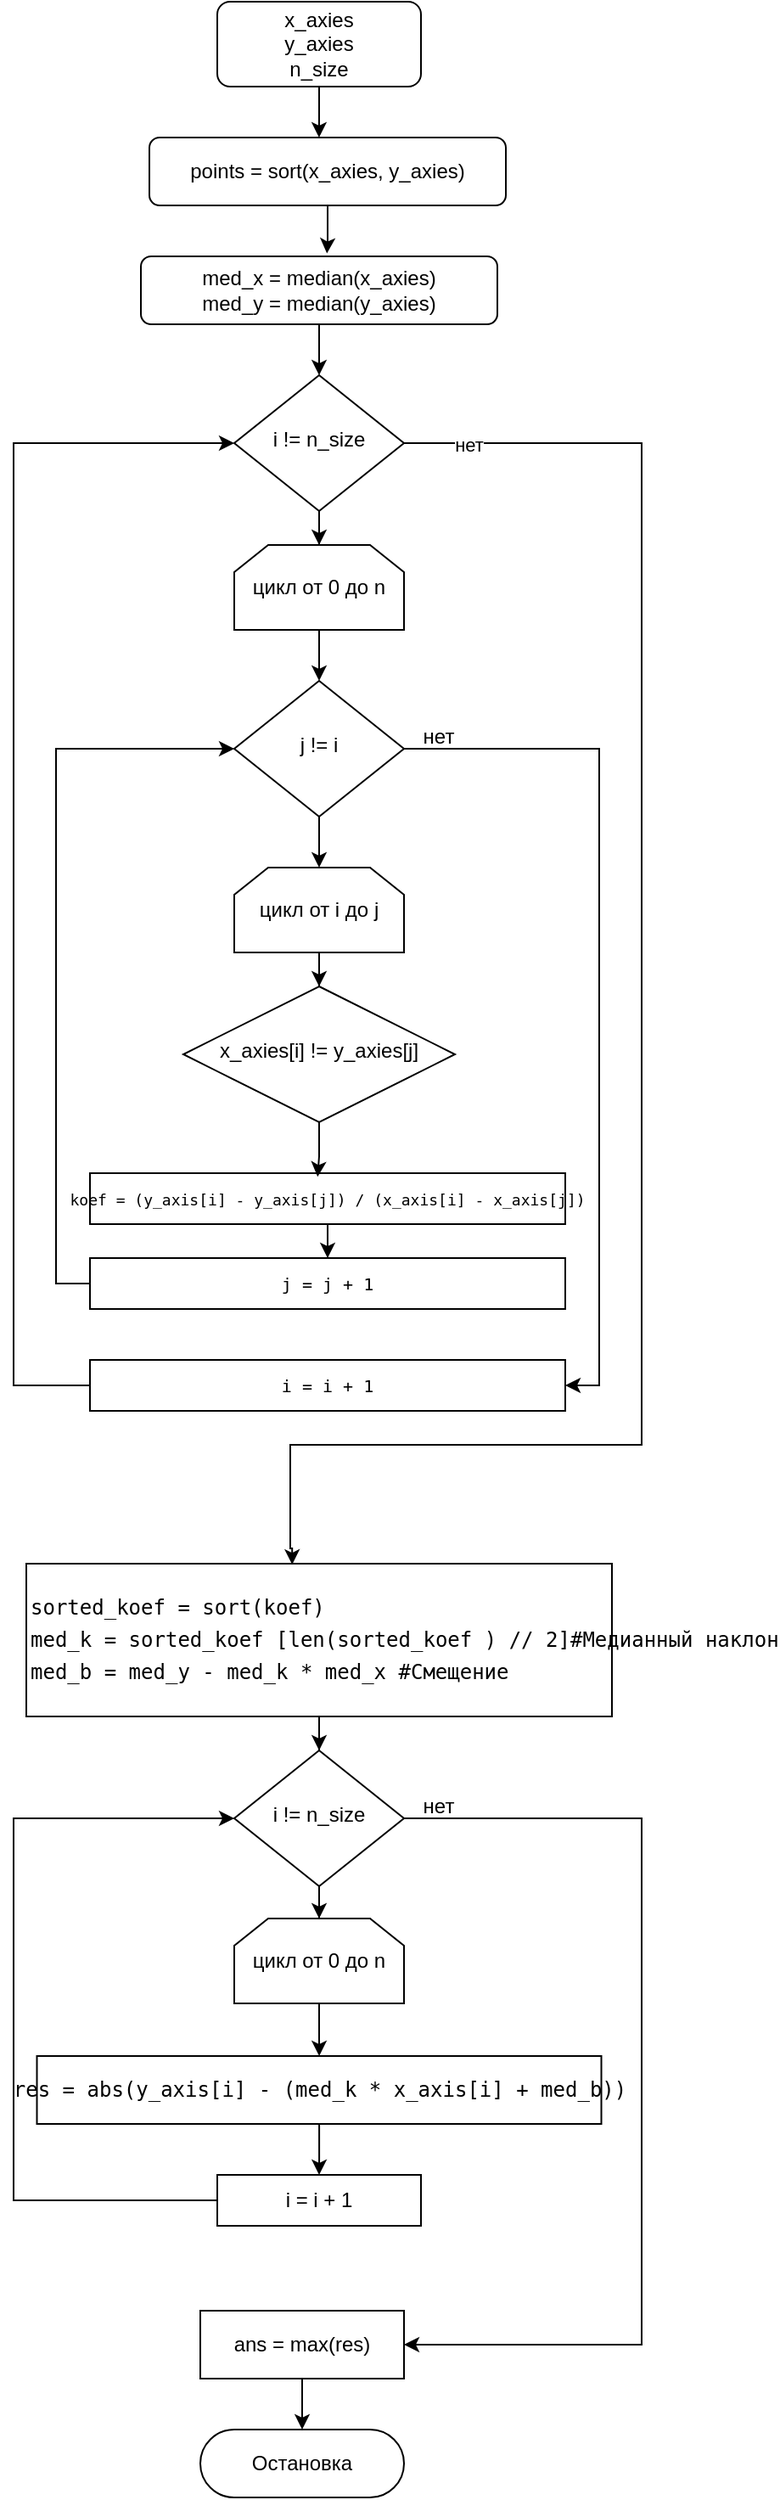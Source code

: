 <mxfile version="26.1.0">
  <diagram id="C5RBs43oDa-KdzZeNtuy" name="Page-1">
    <mxGraphModel dx="2868" dy="2713" grid="1" gridSize="10" guides="1" tooltips="1" connect="1" arrows="1" fold="1" page="1" pageScale="1" pageWidth="827" pageHeight="1169" math="0" shadow="0">
      <root>
        <mxCell id="WIyWlLk6GJQsqaUBKTNV-0" />
        <mxCell id="WIyWlLk6GJQsqaUBKTNV-1" parent="WIyWlLk6GJQsqaUBKTNV-0" />
        <mxCell id="WIyWlLk6GJQsqaUBKTNV-3" value="x_axies&lt;br&gt;y_axies&lt;div&gt;n_size&lt;/div&gt;" style="rounded=1;whiteSpace=wrap;html=1;fontSize=12;glass=0;strokeWidth=1;shadow=0;" parent="WIyWlLk6GJQsqaUBKTNV-1" vertex="1">
          <mxGeometry x="130" y="-20" width="120" height="50" as="geometry" />
        </mxCell>
        <mxCell id="inFSgU3ybnLOLT3lxpyc-0" value="points = sort(x_axies, y_axies)" style="rounded=1;whiteSpace=wrap;html=1;fontSize=12;glass=0;strokeWidth=1;shadow=0;" vertex="1" parent="WIyWlLk6GJQsqaUBKTNV-1">
          <mxGeometry x="90" y="60" width="210" height="40" as="geometry" />
        </mxCell>
        <mxCell id="inFSgU3ybnLOLT3lxpyc-1" style="edgeStyle=orthogonalEdgeStyle;rounded=0;orthogonalLoop=1;jettySize=auto;html=1;entryX=0.476;entryY=0;entryDx=0;entryDy=0;entryPerimeter=0;" edge="1" parent="WIyWlLk6GJQsqaUBKTNV-1" source="WIyWlLk6GJQsqaUBKTNV-3" target="inFSgU3ybnLOLT3lxpyc-0">
          <mxGeometry relative="1" as="geometry" />
        </mxCell>
        <mxCell id="inFSgU3ybnLOLT3lxpyc-5" style="edgeStyle=orthogonalEdgeStyle;rounded=0;orthogonalLoop=1;jettySize=auto;html=1;entryX=0.5;entryY=0;entryDx=0;entryDy=0;" edge="1" parent="WIyWlLk6GJQsqaUBKTNV-1" source="inFSgU3ybnLOLT3lxpyc-2" target="inFSgU3ybnLOLT3lxpyc-4">
          <mxGeometry relative="1" as="geometry" />
        </mxCell>
        <mxCell id="inFSgU3ybnLOLT3lxpyc-2" value="med_x = median(x_axies)&lt;br&gt;med_y = median(y_axies)" style="rounded=1;whiteSpace=wrap;html=1;fontSize=12;glass=0;strokeWidth=1;shadow=0;" vertex="1" parent="WIyWlLk6GJQsqaUBKTNV-1">
          <mxGeometry x="85" y="130" width="210" height="40" as="geometry" />
        </mxCell>
        <mxCell id="inFSgU3ybnLOLT3lxpyc-3" style="edgeStyle=orthogonalEdgeStyle;rounded=0;orthogonalLoop=1;jettySize=auto;html=1;entryX=0.522;entryY=-0.044;entryDx=0;entryDy=0;entryPerimeter=0;" edge="1" parent="WIyWlLk6GJQsqaUBKTNV-1" source="inFSgU3ybnLOLT3lxpyc-0" target="inFSgU3ybnLOLT3lxpyc-2">
          <mxGeometry relative="1" as="geometry" />
        </mxCell>
        <mxCell id="inFSgU3ybnLOLT3lxpyc-15" style="edgeStyle=orthogonalEdgeStyle;rounded=0;orthogonalLoop=1;jettySize=auto;html=1;entryX=0.5;entryY=0;entryDx=0;entryDy=0;" edge="1" parent="WIyWlLk6GJQsqaUBKTNV-1" source="inFSgU3ybnLOLT3lxpyc-4" target="inFSgU3ybnLOLT3lxpyc-14">
          <mxGeometry relative="1" as="geometry" />
        </mxCell>
        <mxCell id="inFSgU3ybnLOLT3lxpyc-32" style="edgeStyle=orthogonalEdgeStyle;rounded=0;orthogonalLoop=1;jettySize=auto;html=1;entryX=0.454;entryY=0.006;entryDx=0;entryDy=0;entryPerimeter=0;" edge="1" parent="WIyWlLk6GJQsqaUBKTNV-1" source="inFSgU3ybnLOLT3lxpyc-4" target="inFSgU3ybnLOLT3lxpyc-31">
          <mxGeometry relative="1" as="geometry">
            <Array as="points">
              <mxPoint x="380" y="240" />
              <mxPoint x="380" y="830" />
              <mxPoint x="173" y="830" />
              <mxPoint x="173" y="891" />
              <mxPoint x="174" y="891" />
            </Array>
          </mxGeometry>
        </mxCell>
        <mxCell id="inFSgU3ybnLOLT3lxpyc-33" value="нет" style="edgeLabel;html=1;align=center;verticalAlign=middle;resizable=0;points=[];" vertex="1" connectable="0" parent="inFSgU3ybnLOLT3lxpyc-32">
          <mxGeometry x="-0.926" y="-1" relative="1" as="geometry">
            <mxPoint as="offset" />
          </mxGeometry>
        </mxCell>
        <mxCell id="inFSgU3ybnLOLT3lxpyc-4" value="i != n_size" style="rhombus;whiteSpace=wrap;html=1;shadow=0;fontFamily=Helvetica;fontSize=12;align=center;strokeWidth=1;spacing=6;spacingTop=-4;" vertex="1" parent="WIyWlLk6GJQsqaUBKTNV-1">
          <mxGeometry x="140" y="200" width="100" height="80" as="geometry" />
        </mxCell>
        <mxCell id="inFSgU3ybnLOLT3lxpyc-18" style="edgeStyle=orthogonalEdgeStyle;rounded=0;orthogonalLoop=1;jettySize=auto;html=1;entryX=0.5;entryY=0;entryDx=0;entryDy=0;" edge="1" parent="WIyWlLk6GJQsqaUBKTNV-1" source="inFSgU3ybnLOLT3lxpyc-6" target="inFSgU3ybnLOLT3lxpyc-17">
          <mxGeometry relative="1" as="geometry" />
        </mxCell>
        <mxCell id="inFSgU3ybnLOLT3lxpyc-27" style="edgeStyle=orthogonalEdgeStyle;rounded=0;orthogonalLoop=1;jettySize=auto;html=1;entryX=1;entryY=0.5;entryDx=0;entryDy=0;" edge="1" parent="WIyWlLk6GJQsqaUBKTNV-1" source="inFSgU3ybnLOLT3lxpyc-6" target="inFSgU3ybnLOLT3lxpyc-28">
          <mxGeometry relative="1" as="geometry">
            <mxPoint x="370" y="800" as="targetPoint" />
            <Array as="points">
              <mxPoint x="355" y="420" />
              <mxPoint x="355" y="795" />
            </Array>
          </mxGeometry>
        </mxCell>
        <mxCell id="inFSgU3ybnLOLT3lxpyc-6" value="j != i" style="rhombus;whiteSpace=wrap;html=1;shadow=0;fontFamily=Helvetica;fontSize=12;align=center;strokeWidth=1;spacing=6;spacingTop=-4;" vertex="1" parent="WIyWlLk6GJQsqaUBKTNV-1">
          <mxGeometry x="140" y="380" width="100" height="80" as="geometry" />
        </mxCell>
        <mxCell id="inFSgU3ybnLOLT3lxpyc-8" value="x_axies[i] != y_axies[j]" style="rhombus;whiteSpace=wrap;html=1;shadow=0;fontFamily=Helvetica;fontSize=12;align=center;strokeWidth=1;spacing=6;spacingTop=-4;" vertex="1" parent="WIyWlLk6GJQsqaUBKTNV-1">
          <mxGeometry x="110" y="560" width="160" height="80" as="geometry" />
        </mxCell>
        <mxCell id="inFSgU3ybnLOLT3lxpyc-23" value="" style="edgeStyle=orthogonalEdgeStyle;rounded=0;orthogonalLoop=1;jettySize=auto;html=1;" edge="1" parent="WIyWlLk6GJQsqaUBKTNV-1" source="inFSgU3ybnLOLT3lxpyc-11" target="inFSgU3ybnLOLT3lxpyc-22">
          <mxGeometry relative="1" as="geometry" />
        </mxCell>
        <mxCell id="inFSgU3ybnLOLT3lxpyc-11" value="&lt;div style=&quot;font-family: monospace, Consolas, &amp;quot;Courier New&amp;quot;, monospace; line-height: 19px; white-space: pre;&quot;&gt;&lt;font style=&quot;font-size: 9px; color: rgb(0, 0, 0);&quot;&gt;&lt;span&gt;koef = (&lt;/span&gt;y_axis&lt;span&gt;[&lt;/span&gt;i&lt;span&gt;]&lt;/span&gt; - y_axis&lt;span&gt;[&lt;/span&gt;j&lt;span&gt;])&lt;/span&gt; / &lt;span&gt;(&lt;/span&gt;x_axis&lt;span&gt;[&lt;/span&gt;i&lt;span&gt;]&lt;/span&gt; - x_axis&lt;span&gt;[&lt;/span&gt;j&lt;span&gt;])&lt;/span&gt;&lt;/font&gt;&lt;/div&gt;" style="rounded=0;whiteSpace=wrap;html=1;" vertex="1" parent="WIyWlLk6GJQsqaUBKTNV-1">
          <mxGeometry x="55" y="670" width="280" height="30" as="geometry" />
        </mxCell>
        <mxCell id="inFSgU3ybnLOLT3lxpyc-16" style="edgeStyle=orthogonalEdgeStyle;rounded=0;orthogonalLoop=1;jettySize=auto;html=1;entryX=0.5;entryY=0;entryDx=0;entryDy=0;" edge="1" parent="WIyWlLk6GJQsqaUBKTNV-1" source="inFSgU3ybnLOLT3lxpyc-14" target="inFSgU3ybnLOLT3lxpyc-6">
          <mxGeometry relative="1" as="geometry" />
        </mxCell>
        <mxCell id="inFSgU3ybnLOLT3lxpyc-14" value="цикл от 0 до n" style="shape=loopLimit;whiteSpace=wrap;html=1;" vertex="1" parent="WIyWlLk6GJQsqaUBKTNV-1">
          <mxGeometry x="140" y="300" width="100" height="50" as="geometry" />
        </mxCell>
        <mxCell id="inFSgU3ybnLOLT3lxpyc-21" value="" style="edgeStyle=orthogonalEdgeStyle;rounded=0;orthogonalLoop=1;jettySize=auto;html=1;" edge="1" parent="WIyWlLk6GJQsqaUBKTNV-1" source="inFSgU3ybnLOLT3lxpyc-17" target="inFSgU3ybnLOLT3lxpyc-8">
          <mxGeometry relative="1" as="geometry" />
        </mxCell>
        <mxCell id="inFSgU3ybnLOLT3lxpyc-17" value="цикл от i до j" style="shape=loopLimit;whiteSpace=wrap;html=1;" vertex="1" parent="WIyWlLk6GJQsqaUBKTNV-1">
          <mxGeometry x="140" y="490" width="100" height="50" as="geometry" />
        </mxCell>
        <mxCell id="inFSgU3ybnLOLT3lxpyc-20" style="edgeStyle=orthogonalEdgeStyle;rounded=0;orthogonalLoop=1;jettySize=auto;html=1;entryX=0.479;entryY=0.072;entryDx=0;entryDy=0;entryPerimeter=0;" edge="1" parent="WIyWlLk6GJQsqaUBKTNV-1" source="inFSgU3ybnLOLT3lxpyc-8" target="inFSgU3ybnLOLT3lxpyc-11">
          <mxGeometry relative="1" as="geometry" />
        </mxCell>
        <mxCell id="inFSgU3ybnLOLT3lxpyc-24" style="edgeStyle=orthogonalEdgeStyle;rounded=0;orthogonalLoop=1;jettySize=auto;html=1;" edge="1" parent="WIyWlLk6GJQsqaUBKTNV-1" source="inFSgU3ybnLOLT3lxpyc-22">
          <mxGeometry relative="1" as="geometry">
            <mxPoint x="140" y="420" as="targetPoint" />
            <Array as="points">
              <mxPoint x="35" y="735" />
              <mxPoint x="35" y="420" />
              <mxPoint x="140" y="420" />
            </Array>
          </mxGeometry>
        </mxCell>
        <mxCell id="inFSgU3ybnLOLT3lxpyc-22" value="&lt;div style=&quot;font-family: monospace, Consolas, &amp;quot;Courier New&amp;quot;, monospace; line-height: 19px; white-space: pre;&quot;&gt;&lt;font size=&quot;1&quot;&gt;j = j + 1&lt;/font&gt;&lt;/div&gt;" style="rounded=0;whiteSpace=wrap;html=1;" vertex="1" parent="WIyWlLk6GJQsqaUBKTNV-1">
          <mxGeometry x="55" y="720" width="280" height="30" as="geometry" />
        </mxCell>
        <mxCell id="inFSgU3ybnLOLT3lxpyc-30" style="edgeStyle=orthogonalEdgeStyle;rounded=0;orthogonalLoop=1;jettySize=auto;html=1;entryX=0;entryY=0.5;entryDx=0;entryDy=0;" edge="1" parent="WIyWlLk6GJQsqaUBKTNV-1" source="inFSgU3ybnLOLT3lxpyc-28" target="inFSgU3ybnLOLT3lxpyc-4">
          <mxGeometry relative="1" as="geometry">
            <Array as="points">
              <mxPoint x="10" y="795" />
              <mxPoint x="10" y="240" />
            </Array>
          </mxGeometry>
        </mxCell>
        <mxCell id="inFSgU3ybnLOLT3lxpyc-28" value="&lt;div style=&quot;font-family: monospace, Consolas, &amp;quot;Courier New&amp;quot;, monospace; line-height: 19px; white-space: pre;&quot;&gt;&lt;font size=&quot;1&quot;&gt;i = i + 1&lt;/font&gt;&lt;/div&gt;" style="rounded=0;whiteSpace=wrap;html=1;" vertex="1" parent="WIyWlLk6GJQsqaUBKTNV-1">
          <mxGeometry x="55" y="780" width="280" height="30" as="geometry" />
        </mxCell>
        <mxCell id="inFSgU3ybnLOLT3lxpyc-29" value="нет" style="text;html=1;align=center;verticalAlign=middle;resizable=0;points=[];autosize=1;strokeColor=none;fillColor=none;" vertex="1" parent="WIyWlLk6GJQsqaUBKTNV-1">
          <mxGeometry x="240" y="398" width="40" height="30" as="geometry" />
        </mxCell>
        <mxCell id="inFSgU3ybnLOLT3lxpyc-40" value="" style="edgeStyle=orthogonalEdgeStyle;rounded=0;orthogonalLoop=1;jettySize=auto;html=1;" edge="1" parent="WIyWlLk6GJQsqaUBKTNV-1" source="inFSgU3ybnLOLT3lxpyc-31" target="inFSgU3ybnLOLT3lxpyc-37">
          <mxGeometry relative="1" as="geometry" />
        </mxCell>
        <mxCell id="inFSgU3ybnLOLT3lxpyc-31" value="&lt;div style=&quot;font-family: monospace, Consolas, &amp;quot;Courier New&amp;quot;, monospace; line-height: 19px; white-space: pre;&quot;&gt;&lt;font style=&quot;color: rgb(0, 0, 0);&quot;&gt;sorted_koef = sort(koef)&lt;/font&gt;&lt;/div&gt;&lt;div style=&quot;font-family: monospace, Consolas, &amp;quot;Courier New&amp;quot;, monospace; line-height: 19px; white-space: pre;&quot;&gt;&lt;div style=&quot;line-height: 19px;&quot;&gt;&lt;div style=&quot;&quot;&gt;&lt;span&gt;&lt;font style=&quot;color: rgb(0, 0, 0);&quot;&gt;med_k = &lt;/font&gt;&lt;/span&gt;sorted_koef &lt;span&gt;&lt;font style=&quot;color: rgb(0, 0, 0);&quot;&gt;&lt;span&gt;[&lt;/span&gt;&lt;span&gt;len&lt;/span&gt;&lt;span&gt;(&lt;/span&gt;&lt;/font&gt;&lt;/span&gt;sorted_koef &lt;span&gt;&lt;font style=&quot;color: rgb(0, 0, 0);&quot;&gt;&lt;span&gt;)&lt;/span&gt; // &lt;span&gt;2&lt;/span&gt;&lt;span&gt;]&lt;/span&gt;&lt;span&gt;#Медианный наклон&lt;/span&gt;&lt;/font&gt;&lt;/span&gt;&lt;/div&gt;&lt;div style=&quot;&quot;&gt;&lt;font style=&quot;color: rgb(0, 0, 0);&quot;&gt;med_b = med_y - med_k * med_x #Смещение&lt;/font&gt;&lt;/div&gt;&lt;/div&gt;&lt;/div&gt;" style="rounded=0;whiteSpace=wrap;html=1;align=left;" vertex="1" parent="WIyWlLk6GJQsqaUBKTNV-1">
          <mxGeometry x="17.5" y="900" width="345" height="90" as="geometry" />
        </mxCell>
        <mxCell id="inFSgU3ybnLOLT3lxpyc-44" value="" style="edgeStyle=orthogonalEdgeStyle;rounded=0;orthogonalLoop=1;jettySize=auto;html=1;" edge="1" parent="WIyWlLk6GJQsqaUBKTNV-1" source="inFSgU3ybnLOLT3lxpyc-34" target="inFSgU3ybnLOLT3lxpyc-43">
          <mxGeometry relative="1" as="geometry" />
        </mxCell>
        <mxCell id="inFSgU3ybnLOLT3lxpyc-34" value="&lt;div style=&quot;font-family: monospace, Consolas, &amp;quot;Courier New&amp;quot;, monospace; line-height: 19px; white-space: pre;&quot;&gt;&lt;div style=&quot;line-height: 19px;&quot;&gt;&lt;font style=&quot;color: rgb(0, 0, 0);&quot;&gt;res = abs(y_axis[i] - (med_k * x_axis[i] + med_b))&lt;/font&gt;&lt;/div&gt;&lt;/div&gt;" style="rounded=0;whiteSpace=wrap;html=1;" vertex="1" parent="WIyWlLk6GJQsqaUBKTNV-1">
          <mxGeometry x="23.75" y="1190" width="332.5" height="40" as="geometry" />
        </mxCell>
        <mxCell id="inFSgU3ybnLOLT3lxpyc-35" style="edgeStyle=orthogonalEdgeStyle;rounded=0;orthogonalLoop=1;jettySize=auto;html=1;entryX=0.5;entryY=0;entryDx=0;entryDy=0;" edge="1" parent="WIyWlLk6GJQsqaUBKTNV-1" source="inFSgU3ybnLOLT3lxpyc-37" target="inFSgU3ybnLOLT3lxpyc-39">
          <mxGeometry relative="1" as="geometry" />
        </mxCell>
        <mxCell id="inFSgU3ybnLOLT3lxpyc-46" style="edgeStyle=orthogonalEdgeStyle;rounded=0;orthogonalLoop=1;jettySize=auto;html=1;entryX=1;entryY=0.5;entryDx=0;entryDy=0;" edge="1" parent="WIyWlLk6GJQsqaUBKTNV-1" source="inFSgU3ybnLOLT3lxpyc-37" target="inFSgU3ybnLOLT3lxpyc-47">
          <mxGeometry relative="1" as="geometry">
            <mxPoint x="290" y="1380" as="targetPoint" />
            <Array as="points">
              <mxPoint x="380" y="1050" />
              <mxPoint x="380" y="1360" />
            </Array>
          </mxGeometry>
        </mxCell>
        <mxCell id="inFSgU3ybnLOLT3lxpyc-37" value="i != n_size" style="rhombus;whiteSpace=wrap;html=1;shadow=0;fontFamily=Helvetica;fontSize=12;align=center;strokeWidth=1;spacing=6;spacingTop=-4;" vertex="1" parent="WIyWlLk6GJQsqaUBKTNV-1">
          <mxGeometry x="140" y="1010" width="100" height="80" as="geometry" />
        </mxCell>
        <mxCell id="inFSgU3ybnLOLT3lxpyc-42" value="" style="edgeStyle=orthogonalEdgeStyle;rounded=0;orthogonalLoop=1;jettySize=auto;html=1;" edge="1" parent="WIyWlLk6GJQsqaUBKTNV-1" source="inFSgU3ybnLOLT3lxpyc-39" target="inFSgU3ybnLOLT3lxpyc-34">
          <mxGeometry relative="1" as="geometry" />
        </mxCell>
        <mxCell id="inFSgU3ybnLOLT3lxpyc-39" value="цикл от 0 до n" style="shape=loopLimit;whiteSpace=wrap;html=1;" vertex="1" parent="WIyWlLk6GJQsqaUBKTNV-1">
          <mxGeometry x="140" y="1109" width="100" height="50" as="geometry" />
        </mxCell>
        <mxCell id="inFSgU3ybnLOLT3lxpyc-45" style="edgeStyle=orthogonalEdgeStyle;rounded=0;orthogonalLoop=1;jettySize=auto;html=1;entryX=0;entryY=0.5;entryDx=0;entryDy=0;" edge="1" parent="WIyWlLk6GJQsqaUBKTNV-1" source="inFSgU3ybnLOLT3lxpyc-43" target="inFSgU3ybnLOLT3lxpyc-37">
          <mxGeometry relative="1" as="geometry">
            <Array as="points">
              <mxPoint x="10" y="1275" />
              <mxPoint x="10" y="1050" />
            </Array>
          </mxGeometry>
        </mxCell>
        <mxCell id="inFSgU3ybnLOLT3lxpyc-43" value="i = i + 1" style="rounded=0;whiteSpace=wrap;html=1;" vertex="1" parent="WIyWlLk6GJQsqaUBKTNV-1">
          <mxGeometry x="130" y="1260" width="120" height="30" as="geometry" />
        </mxCell>
        <mxCell id="inFSgU3ybnLOLT3lxpyc-49" value="" style="edgeStyle=orthogonalEdgeStyle;rounded=0;orthogonalLoop=1;jettySize=auto;html=1;" edge="1" parent="WIyWlLk6GJQsqaUBKTNV-1" source="inFSgU3ybnLOLT3lxpyc-47" target="inFSgU3ybnLOLT3lxpyc-48">
          <mxGeometry relative="1" as="geometry" />
        </mxCell>
        <mxCell id="inFSgU3ybnLOLT3lxpyc-47" value="ans = max(res)" style="rounded=0;whiteSpace=wrap;html=1;" vertex="1" parent="WIyWlLk6GJQsqaUBKTNV-1">
          <mxGeometry x="120" y="1340" width="120" height="40" as="geometry" />
        </mxCell>
        <mxCell id="inFSgU3ybnLOLT3lxpyc-48" value="Oстановка" style="rounded=1;whiteSpace=wrap;html=1;arcSize=50;" vertex="1" parent="WIyWlLk6GJQsqaUBKTNV-1">
          <mxGeometry x="120" y="1410" width="120" height="40" as="geometry" />
        </mxCell>
        <mxCell id="inFSgU3ybnLOLT3lxpyc-50" value="нет" style="text;html=1;align=center;verticalAlign=middle;resizable=0;points=[];autosize=1;strokeColor=none;fillColor=none;" vertex="1" parent="WIyWlLk6GJQsqaUBKTNV-1">
          <mxGeometry x="240" y="1028" width="40" height="30" as="geometry" />
        </mxCell>
      </root>
    </mxGraphModel>
  </diagram>
</mxfile>
